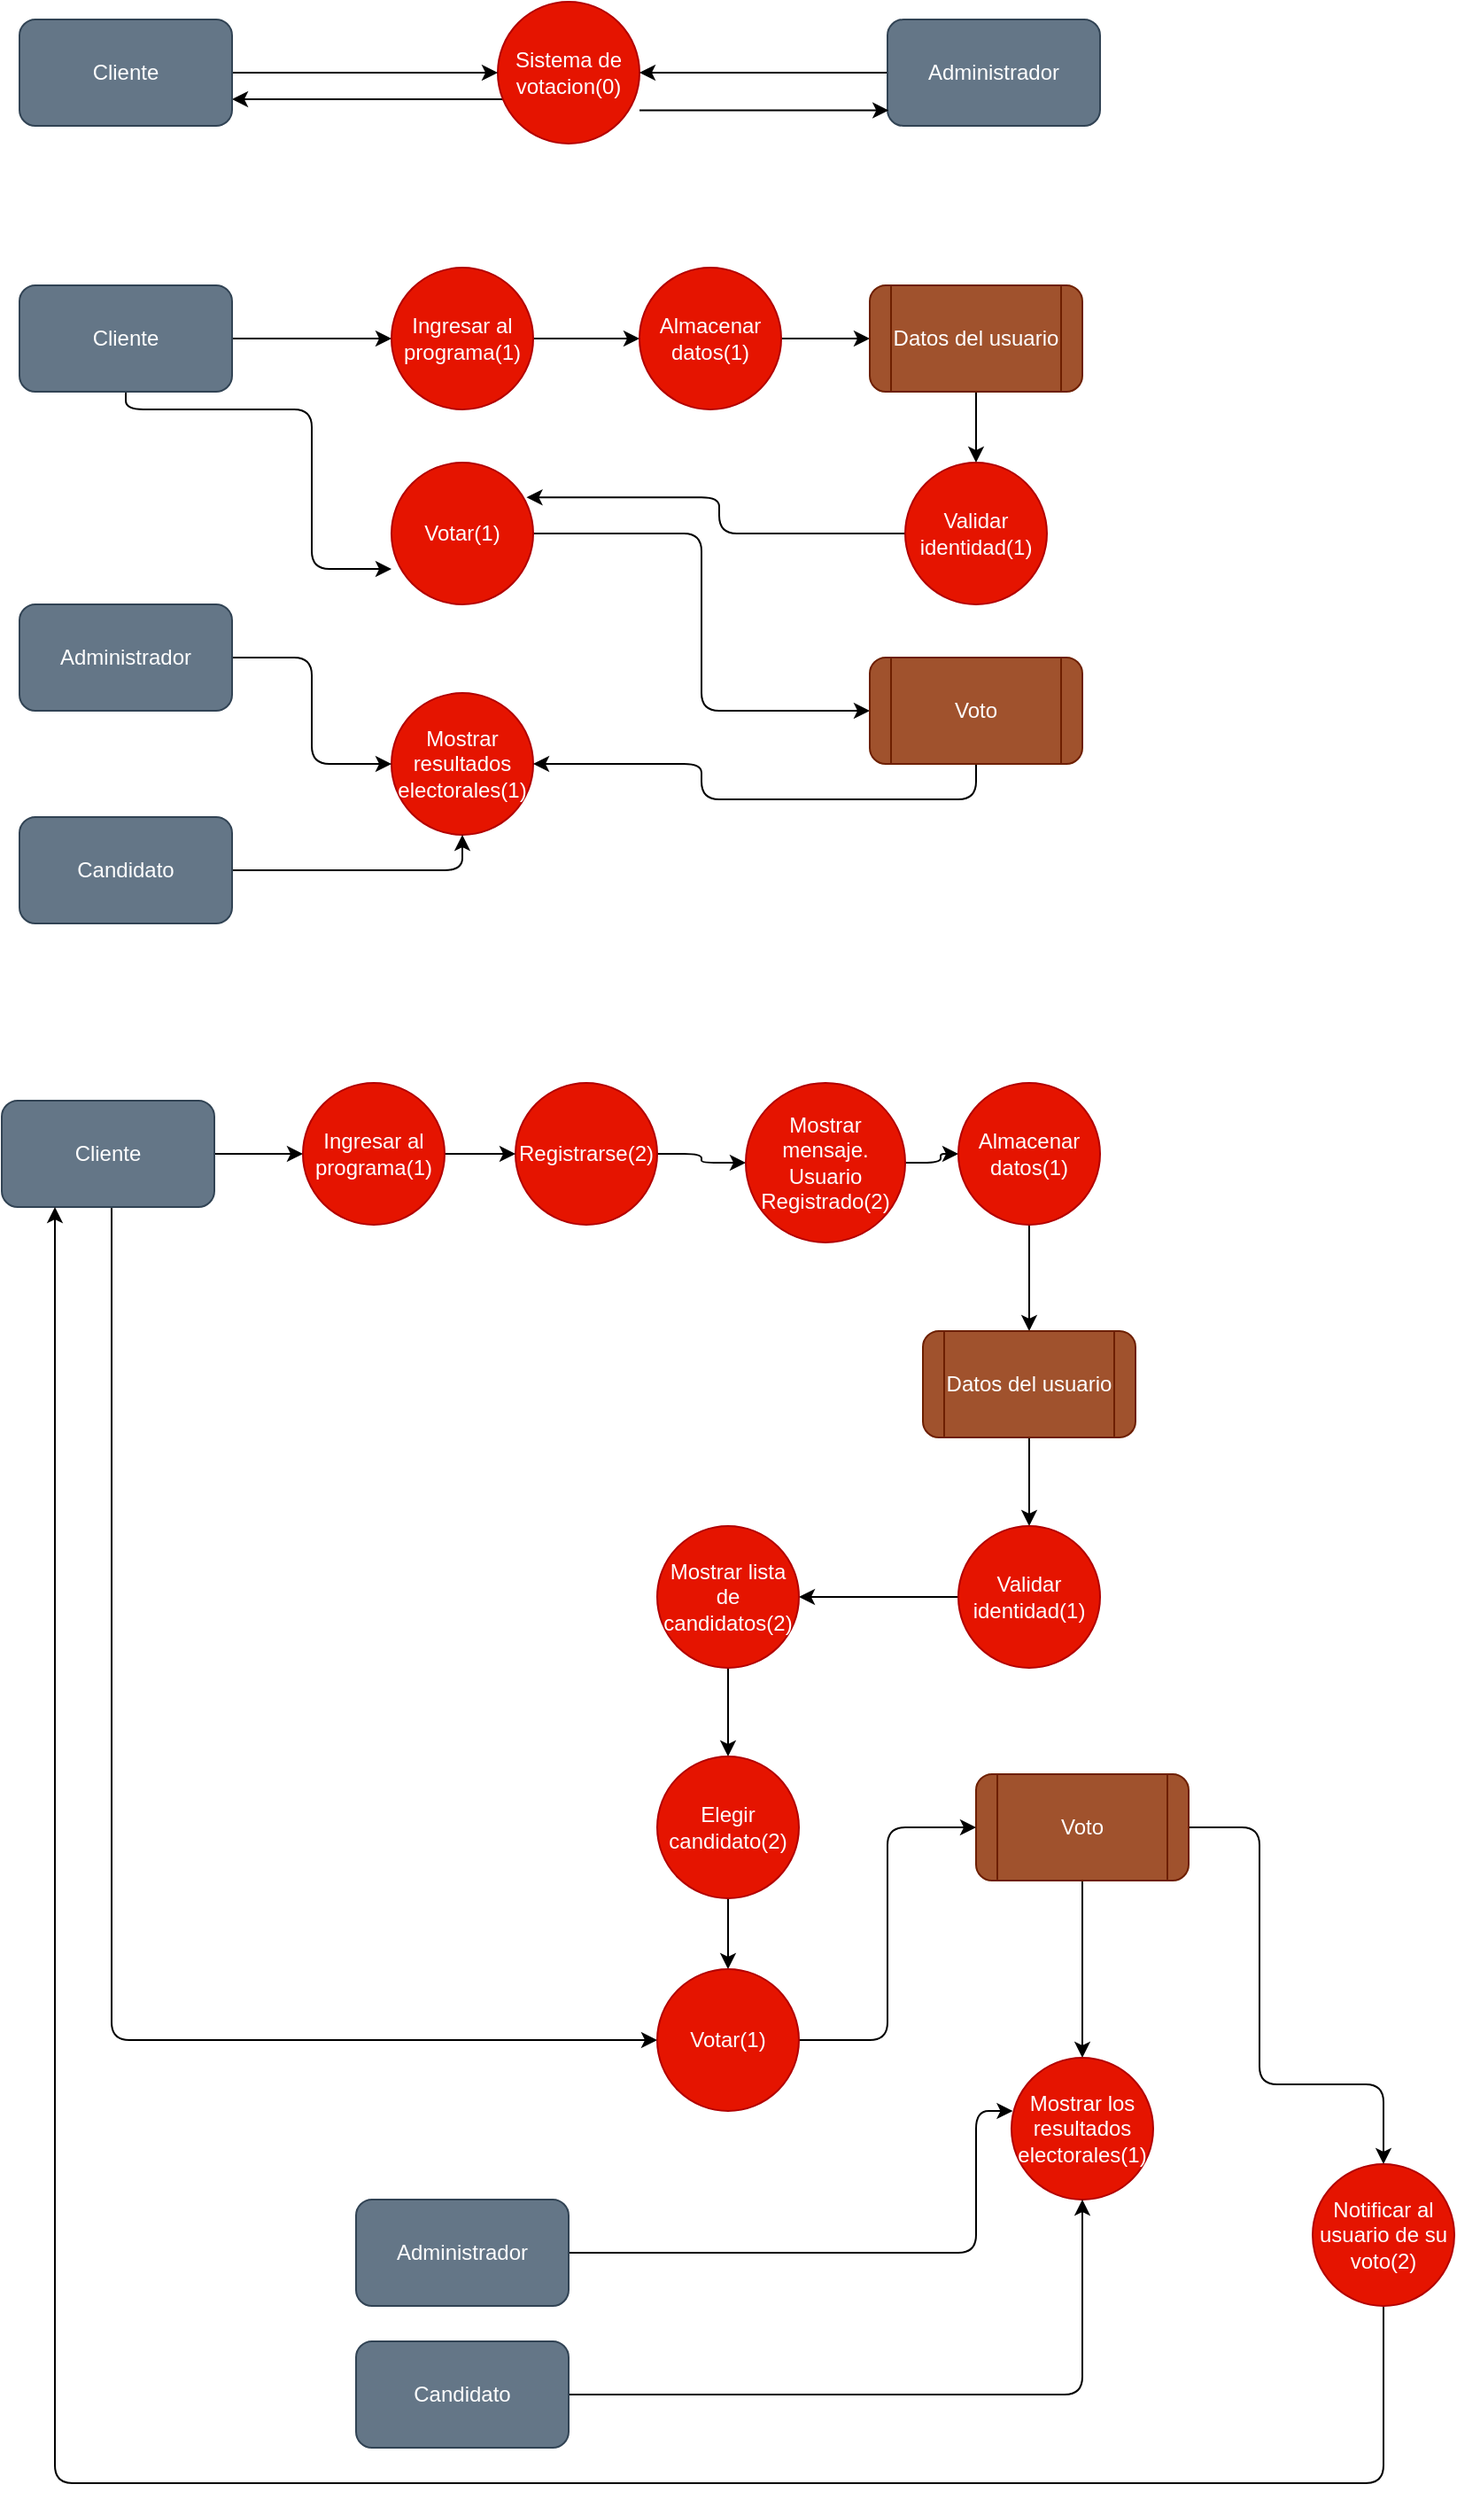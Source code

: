 <mxfile version="21.8.2" type="google">
  <diagram name="Página-1" id="KD7ijjoX95nxH7hXnZpf">
    <mxGraphModel dx="1674" dy="828" grid="1" gridSize="10" guides="1" tooltips="1" connect="1" arrows="1" fold="1" page="1" pageScale="1" pageWidth="827" pageHeight="1169" math="0" shadow="0">
      <root>
        <mxCell id="0" />
        <mxCell id="1" parent="0" />
        <mxCell id="LTpd0VPdu-Mf3MZ7SxXL-43" style="edgeStyle=orthogonalEdgeStyle;rounded=1;orthogonalLoop=1;jettySize=auto;html=1;exitX=0;exitY=1;exitDx=0;exitDy=0;entryX=1;entryY=0.75;entryDx=0;entryDy=0;" parent="1" source="LTpd0VPdu-Mf3MZ7SxXL-1" target="LTpd0VPdu-Mf3MZ7SxXL-3" edge="1">
          <mxGeometry relative="1" as="geometry">
            <Array as="points">
              <mxPoint x="332" y="335" />
            </Array>
          </mxGeometry>
        </mxCell>
        <mxCell id="LTpd0VPdu-Mf3MZ7SxXL-1" value="Sistema de votacion(0)" style="ellipse;whiteSpace=wrap;html=1;aspect=fixed;rounded=1;fillColor=#e51400;fontColor=#ffffff;strokeColor=#B20000;" parent="1" vertex="1">
          <mxGeometry x="320" y="280" width="80" height="80" as="geometry" />
        </mxCell>
        <mxCell id="LTpd0VPdu-Mf3MZ7SxXL-5" value="" style="edgeStyle=orthogonalEdgeStyle;rounded=1;orthogonalLoop=1;jettySize=auto;html=1;" parent="1" source="LTpd0VPdu-Mf3MZ7SxXL-3" target="LTpd0VPdu-Mf3MZ7SxXL-1" edge="1">
          <mxGeometry relative="1" as="geometry" />
        </mxCell>
        <mxCell id="LTpd0VPdu-Mf3MZ7SxXL-3" value="Cliente" style="rounded=1;whiteSpace=wrap;html=1;fillColor=#647687;strokeColor=#314354;fontColor=#ffffff;" parent="1" vertex="1">
          <mxGeometry x="50" y="290" width="120" height="60" as="geometry" />
        </mxCell>
        <mxCell id="LTpd0VPdu-Mf3MZ7SxXL-6" style="edgeStyle=orthogonalEdgeStyle;rounded=1;orthogonalLoop=1;jettySize=auto;html=1;" parent="1" source="LTpd0VPdu-Mf3MZ7SxXL-4" target="LTpd0VPdu-Mf3MZ7SxXL-1" edge="1">
          <mxGeometry relative="1" as="geometry" />
        </mxCell>
        <mxCell id="LTpd0VPdu-Mf3MZ7SxXL-4" value="Administrador" style="rounded=1;whiteSpace=wrap;html=1;fillColor=#647687;fontColor=#ffffff;strokeColor=#314354;" parent="1" vertex="1">
          <mxGeometry x="540" y="290" width="120" height="60" as="geometry" />
        </mxCell>
        <mxCell id="LTpd0VPdu-Mf3MZ7SxXL-48" value="" style="edgeStyle=orthogonalEdgeStyle;rounded=1;orthogonalLoop=1;jettySize=auto;html=1;" parent="1" source="LTpd0VPdu-Mf3MZ7SxXL-39" target="LTpd0VPdu-Mf3MZ7SxXL-40" edge="1">
          <mxGeometry relative="1" as="geometry" />
        </mxCell>
        <mxCell id="LTpd0VPdu-Mf3MZ7SxXL-60" style="edgeStyle=orthogonalEdgeStyle;rounded=1;orthogonalLoop=1;jettySize=auto;html=1;entryX=0;entryY=0.75;entryDx=0;entryDy=0;entryPerimeter=0;" parent="1" source="LTpd0VPdu-Mf3MZ7SxXL-39" target="LTpd0VPdu-Mf3MZ7SxXL-41" edge="1">
          <mxGeometry relative="1" as="geometry">
            <Array as="points">
              <mxPoint x="110" y="510" />
              <mxPoint x="215" y="510" />
              <mxPoint x="215" y="600" />
            </Array>
          </mxGeometry>
        </mxCell>
        <mxCell id="LTpd0VPdu-Mf3MZ7SxXL-39" value="Cliente" style="rounded=1;whiteSpace=wrap;html=1;fillColor=#647687;strokeColor=#314354;fontColor=#ffffff;" parent="1" vertex="1">
          <mxGeometry x="50" y="440" width="120" height="60" as="geometry" />
        </mxCell>
        <mxCell id="LTpd0VPdu-Mf3MZ7SxXL-53" value="" style="edgeStyle=orthogonalEdgeStyle;rounded=1;orthogonalLoop=1;jettySize=auto;html=1;" parent="1" source="LTpd0VPdu-Mf3MZ7SxXL-40" target="LTpd0VPdu-Mf3MZ7SxXL-51" edge="1">
          <mxGeometry relative="1" as="geometry" />
        </mxCell>
        <mxCell id="LTpd0VPdu-Mf3MZ7SxXL-40" value="Ingresar al programa(1)" style="ellipse;whiteSpace=wrap;html=1;aspect=fixed;rounded=1;fillColor=#e51400;fontColor=#ffffff;strokeColor=#B20000;" parent="1" vertex="1">
          <mxGeometry x="260" y="430" width="80" height="80" as="geometry" />
        </mxCell>
        <mxCell id="LTpd0VPdu-Mf3MZ7SxXL-61" style="edgeStyle=orthogonalEdgeStyle;rounded=1;orthogonalLoop=1;jettySize=auto;html=1;entryX=0;entryY=0.5;entryDx=0;entryDy=0;" parent="1" source="LTpd0VPdu-Mf3MZ7SxXL-41" target="LTpd0VPdu-Mf3MZ7SxXL-57" edge="1">
          <mxGeometry relative="1" as="geometry" />
        </mxCell>
        <mxCell id="LTpd0VPdu-Mf3MZ7SxXL-41" value="Votar(1)" style="ellipse;whiteSpace=wrap;html=1;aspect=fixed;rounded=1;fillColor=#e51400;fontColor=#ffffff;strokeColor=#B20000;" parent="1" vertex="1">
          <mxGeometry x="260" y="540" width="80" height="80" as="geometry" />
        </mxCell>
        <mxCell id="LTpd0VPdu-Mf3MZ7SxXL-42" value="Mostrar resultados electorales(1)" style="ellipse;whiteSpace=wrap;html=1;aspect=fixed;rounded=1;fillColor=#e51400;fontColor=#ffffff;strokeColor=#B20000;" parent="1" vertex="1">
          <mxGeometry x="260" y="670" width="80" height="80" as="geometry" />
        </mxCell>
        <mxCell id="LTpd0VPdu-Mf3MZ7SxXL-47" value="" style="endArrow=classic;html=1;rounded=1;entryX=0.005;entryY=0.855;entryDx=0;entryDy=0;entryPerimeter=0;exitX=1;exitY=0.766;exitDx=0;exitDy=0;exitPerimeter=0;" parent="1" source="LTpd0VPdu-Mf3MZ7SxXL-1" target="LTpd0VPdu-Mf3MZ7SxXL-4" edge="1">
          <mxGeometry width="50" height="50" relative="1" as="geometry">
            <mxPoint x="410" y="340" as="sourcePoint" />
            <mxPoint x="480" y="330" as="targetPoint" />
          </mxGeometry>
        </mxCell>
        <mxCell id="LTpd0VPdu-Mf3MZ7SxXL-67" style="edgeStyle=orthogonalEdgeStyle;rounded=1;orthogonalLoop=1;jettySize=auto;html=1;" parent="1" source="LTpd0VPdu-Mf3MZ7SxXL-49" target="LTpd0VPdu-Mf3MZ7SxXL-42" edge="1">
          <mxGeometry relative="1" as="geometry" />
        </mxCell>
        <mxCell id="LTpd0VPdu-Mf3MZ7SxXL-49" value="Administrador" style="rounded=1;whiteSpace=wrap;html=1;fillColor=#647687;fontColor=#ffffff;strokeColor=#314354;" parent="1" vertex="1">
          <mxGeometry x="50" y="620" width="120" height="60" as="geometry" />
        </mxCell>
        <mxCell id="LTpd0VPdu-Mf3MZ7SxXL-54" value="" style="edgeStyle=orthogonalEdgeStyle;rounded=1;orthogonalLoop=1;jettySize=auto;html=1;" parent="1" source="LTpd0VPdu-Mf3MZ7SxXL-51" target="LTpd0VPdu-Mf3MZ7SxXL-52" edge="1">
          <mxGeometry relative="1" as="geometry" />
        </mxCell>
        <mxCell id="LTpd0VPdu-Mf3MZ7SxXL-51" value="Almacenar datos(1)" style="ellipse;whiteSpace=wrap;html=1;aspect=fixed;rounded=1;fillColor=#e51400;fontColor=#ffffff;strokeColor=#B20000;" parent="1" vertex="1">
          <mxGeometry x="400" y="430" width="80" height="80" as="geometry" />
        </mxCell>
        <mxCell id="LTpd0VPdu-Mf3MZ7SxXL-56" value="" style="edgeStyle=orthogonalEdgeStyle;rounded=1;orthogonalLoop=1;jettySize=auto;html=1;" parent="1" source="LTpd0VPdu-Mf3MZ7SxXL-52" target="LTpd0VPdu-Mf3MZ7SxXL-55" edge="1">
          <mxGeometry relative="1" as="geometry" />
        </mxCell>
        <mxCell id="LTpd0VPdu-Mf3MZ7SxXL-52" value="Datos del usuario" style="shape=process;whiteSpace=wrap;html=1;backgroundOutline=1;rounded=1;fillColor=#a0522d;fontColor=#ffffff;strokeColor=#6D1F00;" parent="1" vertex="1">
          <mxGeometry x="530" y="440" width="120" height="60" as="geometry" />
        </mxCell>
        <mxCell id="LTpd0VPdu-Mf3MZ7SxXL-64" style="edgeStyle=orthogonalEdgeStyle;rounded=1;orthogonalLoop=1;jettySize=auto;html=1;exitX=0;exitY=0.5;exitDx=0;exitDy=0;entryX=0.953;entryY=0.245;entryDx=0;entryDy=0;entryPerimeter=0;" parent="1" source="LTpd0VPdu-Mf3MZ7SxXL-55" target="LTpd0VPdu-Mf3MZ7SxXL-41" edge="1">
          <mxGeometry relative="1" as="geometry" />
        </mxCell>
        <mxCell id="LTpd0VPdu-Mf3MZ7SxXL-55" value="Validar identidad(1)" style="ellipse;whiteSpace=wrap;html=1;aspect=fixed;rounded=1;fillColor=#e51400;fontColor=#ffffff;strokeColor=#B20000;" parent="1" vertex="1">
          <mxGeometry x="550" y="540" width="80" height="80" as="geometry" />
        </mxCell>
        <mxCell id="LTpd0VPdu-Mf3MZ7SxXL-66" style="edgeStyle=orthogonalEdgeStyle;rounded=1;orthogonalLoop=1;jettySize=auto;html=1;exitX=0.5;exitY=1;exitDx=0;exitDy=0;entryX=1;entryY=0.5;entryDx=0;entryDy=0;" parent="1" source="LTpd0VPdu-Mf3MZ7SxXL-57" target="LTpd0VPdu-Mf3MZ7SxXL-42" edge="1">
          <mxGeometry relative="1" as="geometry" />
        </mxCell>
        <mxCell id="LTpd0VPdu-Mf3MZ7SxXL-57" value="Voto" style="shape=process;whiteSpace=wrap;html=1;backgroundOutline=1;rounded=1;fillColor=#a0522d;fontColor=#ffffff;strokeColor=#6D1F00;" parent="1" vertex="1">
          <mxGeometry x="530" y="650" width="120" height="60" as="geometry" />
        </mxCell>
        <mxCell id="LTpd0VPdu-Mf3MZ7SxXL-69" style="edgeStyle=orthogonalEdgeStyle;rounded=1;orthogonalLoop=1;jettySize=auto;html=1;entryX=0.5;entryY=1;entryDx=0;entryDy=0;" parent="1" source="LTpd0VPdu-Mf3MZ7SxXL-68" target="LTpd0VPdu-Mf3MZ7SxXL-42" edge="1">
          <mxGeometry relative="1" as="geometry" />
        </mxCell>
        <mxCell id="LTpd0VPdu-Mf3MZ7SxXL-68" value="Candidato" style="rounded=1;whiteSpace=wrap;html=1;fillColor=#647687;fontColor=#ffffff;strokeColor=#314354;" parent="1" vertex="1">
          <mxGeometry x="50" y="740" width="120" height="60" as="geometry" />
        </mxCell>
        <mxCell id="LTpd0VPdu-Mf3MZ7SxXL-73" value="" style="edgeStyle=orthogonalEdgeStyle;rounded=1;orthogonalLoop=1;jettySize=auto;html=1;" parent="1" source="LTpd0VPdu-Mf3MZ7SxXL-70" target="LTpd0VPdu-Mf3MZ7SxXL-72" edge="1">
          <mxGeometry relative="1" as="geometry" />
        </mxCell>
        <mxCell id="LTpd0VPdu-Mf3MZ7SxXL-97" style="edgeStyle=orthogonalEdgeStyle;rounded=1;orthogonalLoop=1;jettySize=auto;html=1;entryX=0.5;entryY=1;entryDx=0;entryDy=0;exitX=0.4;exitY=1.054;exitDx=0;exitDy=0;exitPerimeter=0;" parent="1" target="LTpd0VPdu-Mf3MZ7SxXL-93" edge="1">
          <mxGeometry relative="1" as="geometry">
            <mxPoint x="100.0" y="953.24" as="sourcePoint" />
            <mxPoint x="312" y="1470" as="targetPoint" />
            <Array as="points">
              <mxPoint x="102" y="953" />
              <mxPoint x="102" y="1430" />
            </Array>
          </mxGeometry>
        </mxCell>
        <mxCell id="LTpd0VPdu-Mf3MZ7SxXL-70" value="Cliente" style="rounded=1;whiteSpace=wrap;html=1;fillColor=#647687;strokeColor=#314354;fontColor=#ffffff;" parent="1" vertex="1">
          <mxGeometry x="40" y="900" width="120" height="60" as="geometry" />
        </mxCell>
        <mxCell id="LTpd0VPdu-Mf3MZ7SxXL-77" value="" style="edgeStyle=orthogonalEdgeStyle;rounded=1;orthogonalLoop=1;jettySize=auto;html=1;" parent="1" source="LTpd0VPdu-Mf3MZ7SxXL-71" target="LTpd0VPdu-Mf3MZ7SxXL-75" edge="1">
          <mxGeometry relative="1" as="geometry" />
        </mxCell>
        <mxCell id="LTpd0VPdu-Mf3MZ7SxXL-71" value="Registrarse(2)" style="ellipse;whiteSpace=wrap;html=1;aspect=fixed;rounded=1;fillColor=#e51400;fontColor=#ffffff;strokeColor=#B20000;" parent="1" vertex="1">
          <mxGeometry x="330" y="890" width="80" height="80" as="geometry" />
        </mxCell>
        <mxCell id="LTpd0VPdu-Mf3MZ7SxXL-74" value="" style="edgeStyle=orthogonalEdgeStyle;rounded=1;orthogonalLoop=1;jettySize=auto;html=1;" parent="1" source="LTpd0VPdu-Mf3MZ7SxXL-72" target="LTpd0VPdu-Mf3MZ7SxXL-71" edge="1">
          <mxGeometry relative="1" as="geometry" />
        </mxCell>
        <mxCell id="LTpd0VPdu-Mf3MZ7SxXL-72" value="Ingresar al programa(1)" style="ellipse;whiteSpace=wrap;html=1;aspect=fixed;rounded=1;fillColor=#e51400;fontColor=#ffffff;strokeColor=#B20000;" parent="1" vertex="1">
          <mxGeometry x="210" y="890" width="80" height="80" as="geometry" />
        </mxCell>
        <mxCell id="LTpd0VPdu-Mf3MZ7SxXL-79" value="" style="edgeStyle=orthogonalEdgeStyle;rounded=1;orthogonalLoop=1;jettySize=auto;html=1;" parent="1" source="LTpd0VPdu-Mf3MZ7SxXL-75" target="LTpd0VPdu-Mf3MZ7SxXL-78" edge="1">
          <mxGeometry relative="1" as="geometry" />
        </mxCell>
        <mxCell id="LTpd0VPdu-Mf3MZ7SxXL-75" value="Mostrar mensaje. Usuario Registrado(2)" style="ellipse;whiteSpace=wrap;html=1;aspect=fixed;rounded=1;fillColor=#e51400;fontColor=#ffffff;strokeColor=#B20000;" parent="1" vertex="1">
          <mxGeometry x="460" y="890" width="90" height="90" as="geometry" />
        </mxCell>
        <mxCell id="LTpd0VPdu-Mf3MZ7SxXL-81" value="" style="edgeStyle=orthogonalEdgeStyle;rounded=1;orthogonalLoop=1;jettySize=auto;html=1;" parent="1" source="LTpd0VPdu-Mf3MZ7SxXL-78" target="LTpd0VPdu-Mf3MZ7SxXL-80" edge="1">
          <mxGeometry relative="1" as="geometry" />
        </mxCell>
        <mxCell id="LTpd0VPdu-Mf3MZ7SxXL-78" value="Almacenar datos(1)" style="ellipse;whiteSpace=wrap;html=1;aspect=fixed;rounded=1;fillColor=#e51400;fontColor=#ffffff;strokeColor=#B20000;" parent="1" vertex="1">
          <mxGeometry x="580" y="890" width="80" height="80" as="geometry" />
        </mxCell>
        <mxCell id="LTpd0VPdu-Mf3MZ7SxXL-83" value="" style="edgeStyle=orthogonalEdgeStyle;rounded=1;orthogonalLoop=1;jettySize=auto;html=1;" parent="1" source="LTpd0VPdu-Mf3MZ7SxXL-80" target="LTpd0VPdu-Mf3MZ7SxXL-82" edge="1">
          <mxGeometry relative="1" as="geometry" />
        </mxCell>
        <mxCell id="LTpd0VPdu-Mf3MZ7SxXL-80" value="Datos del usuario" style="shape=process;whiteSpace=wrap;html=1;backgroundOutline=1;rounded=1;fillColor=#a0522d;fontColor=#ffffff;strokeColor=#6D1F00;" parent="1" vertex="1">
          <mxGeometry x="560" y="1030" width="120" height="60" as="geometry" />
        </mxCell>
        <mxCell id="LTpd0VPdu-Mf3MZ7SxXL-85" value="" style="edgeStyle=orthogonalEdgeStyle;rounded=1;orthogonalLoop=1;jettySize=auto;html=1;" parent="1" source="LTpd0VPdu-Mf3MZ7SxXL-82" target="LTpd0VPdu-Mf3MZ7SxXL-84" edge="1">
          <mxGeometry relative="1" as="geometry" />
        </mxCell>
        <mxCell id="LTpd0VPdu-Mf3MZ7SxXL-82" value="Validar identidad(1)" style="ellipse;whiteSpace=wrap;html=1;aspect=fixed;rounded=1;fillColor=#e51400;fontColor=#ffffff;strokeColor=#B20000;direction=south;" parent="1" vertex="1">
          <mxGeometry x="580" y="1140" width="80" height="80" as="geometry" />
        </mxCell>
        <mxCell id="LTpd0VPdu-Mf3MZ7SxXL-94" value="" style="edgeStyle=orthogonalEdgeStyle;rounded=1;orthogonalLoop=1;jettySize=auto;html=1;" parent="1" source="LTpd0VPdu-Mf3MZ7SxXL-84" target="LTpd0VPdu-Mf3MZ7SxXL-92" edge="1">
          <mxGeometry relative="1" as="geometry" />
        </mxCell>
        <mxCell id="LTpd0VPdu-Mf3MZ7SxXL-84" value="Mostrar lista de candidatos(2)" style="ellipse;whiteSpace=wrap;html=1;aspect=fixed;rounded=1;fillColor=#e51400;fontColor=#ffffff;strokeColor=#B20000;direction=south;" parent="1" vertex="1">
          <mxGeometry x="410" y="1140" width="80" height="80" as="geometry" />
        </mxCell>
        <mxCell id="LTpd0VPdu-Mf3MZ7SxXL-91" value="" style="edgeStyle=orthogonalEdgeStyle;rounded=1;orthogonalLoop=1;jettySize=auto;html=1;" parent="1" source="LTpd0VPdu-Mf3MZ7SxXL-88" target="LTpd0VPdu-Mf3MZ7SxXL-90" edge="1">
          <mxGeometry relative="1" as="geometry" />
        </mxCell>
        <mxCell id="LTpd0VPdu-Mf3MZ7SxXL-103" style="edgeStyle=orthogonalEdgeStyle;rounded=1;orthogonalLoop=1;jettySize=auto;html=1;exitX=1;exitY=0.75;exitDx=0;exitDy=0;entryX=0.5;entryY=0;entryDx=0;entryDy=0;" parent="1" source="LTpd0VPdu-Mf3MZ7SxXL-88" target="LTpd0VPdu-Mf3MZ7SxXL-102" edge="1">
          <mxGeometry relative="1" as="geometry">
            <Array as="points">
              <mxPoint x="680" y="1325" />
              <mxPoint x="680" y="1310" />
              <mxPoint x="750" y="1310" />
              <mxPoint x="750" y="1455" />
              <mxPoint x="820" y="1455" />
            </Array>
          </mxGeometry>
        </mxCell>
        <mxCell id="LTpd0VPdu-Mf3MZ7SxXL-88" value="Voto" style="shape=process;whiteSpace=wrap;html=1;backgroundOutline=1;rounded=1;fillColor=#a0522d;fontColor=#ffffff;strokeColor=#6D1F00;" parent="1" vertex="1">
          <mxGeometry x="590" y="1280" width="120" height="60" as="geometry" />
        </mxCell>
        <mxCell id="LTpd0VPdu-Mf3MZ7SxXL-90" value="Mostrar los resultados electorales(1)" style="ellipse;whiteSpace=wrap;html=1;aspect=fixed;rounded=1;fillColor=#e51400;fontColor=#ffffff;strokeColor=#B20000;direction=south;" parent="1" vertex="1">
          <mxGeometry x="610" y="1440" width="80" height="80" as="geometry" />
        </mxCell>
        <mxCell id="LTpd0VPdu-Mf3MZ7SxXL-95" value="" style="edgeStyle=orthogonalEdgeStyle;rounded=1;orthogonalLoop=1;jettySize=auto;html=1;" parent="1" source="LTpd0VPdu-Mf3MZ7SxXL-92" target="LTpd0VPdu-Mf3MZ7SxXL-93" edge="1">
          <mxGeometry relative="1" as="geometry" />
        </mxCell>
        <mxCell id="LTpd0VPdu-Mf3MZ7SxXL-92" value="Elegir candidato(2)" style="ellipse;whiteSpace=wrap;html=1;aspect=fixed;rounded=1;fillColor=#e51400;fontColor=#ffffff;strokeColor=#B20000;" parent="1" vertex="1">
          <mxGeometry x="410" y="1270" width="80" height="80" as="geometry" />
        </mxCell>
        <mxCell id="LTpd0VPdu-Mf3MZ7SxXL-96" style="edgeStyle=orthogonalEdgeStyle;rounded=1;orthogonalLoop=1;jettySize=auto;html=1;entryX=0;entryY=0.5;entryDx=0;entryDy=0;" parent="1" source="LTpd0VPdu-Mf3MZ7SxXL-93" target="LTpd0VPdu-Mf3MZ7SxXL-88" edge="1">
          <mxGeometry relative="1" as="geometry" />
        </mxCell>
        <mxCell id="LTpd0VPdu-Mf3MZ7SxXL-93" value="Votar(1)" style="ellipse;whiteSpace=wrap;html=1;aspect=fixed;rounded=1;fillColor=#e51400;fontColor=#ffffff;strokeColor=#B20000;direction=south;" parent="1" vertex="1">
          <mxGeometry x="410" y="1390" width="80" height="80" as="geometry" />
        </mxCell>
        <mxCell id="LTpd0VPdu-Mf3MZ7SxXL-100" style="edgeStyle=orthogonalEdgeStyle;rounded=1;orthogonalLoop=1;jettySize=auto;html=1;entryX=1;entryY=0.5;entryDx=0;entryDy=0;" parent="1" source="LTpd0VPdu-Mf3MZ7SxXL-98" target="LTpd0VPdu-Mf3MZ7SxXL-90" edge="1">
          <mxGeometry relative="1" as="geometry" />
        </mxCell>
        <mxCell id="LTpd0VPdu-Mf3MZ7SxXL-98" value="Candidato" style="rounded=1;whiteSpace=wrap;html=1;fillColor=#647687;fontColor=#ffffff;strokeColor=#314354;" parent="1" vertex="1">
          <mxGeometry x="240" y="1600" width="120" height="60" as="geometry" />
        </mxCell>
        <mxCell id="LTpd0VPdu-Mf3MZ7SxXL-101" style="edgeStyle=orthogonalEdgeStyle;rounded=1;orthogonalLoop=1;jettySize=auto;html=1;entryX=0.375;entryY=0.991;entryDx=0;entryDy=0;entryPerimeter=0;" parent="1" source="LTpd0VPdu-Mf3MZ7SxXL-99" target="LTpd0VPdu-Mf3MZ7SxXL-90" edge="1">
          <mxGeometry relative="1" as="geometry">
            <Array as="points">
              <mxPoint x="590" y="1550" />
              <mxPoint x="590" y="1470" />
            </Array>
          </mxGeometry>
        </mxCell>
        <mxCell id="LTpd0VPdu-Mf3MZ7SxXL-99" value="Administrador" style="rounded=1;whiteSpace=wrap;html=1;fillColor=#647687;fontColor=#ffffff;strokeColor=#314354;" parent="1" vertex="1">
          <mxGeometry x="240" y="1520" width="120" height="60" as="geometry" />
        </mxCell>
        <mxCell id="LTpd0VPdu-Mf3MZ7SxXL-104" style="edgeStyle=orthogonalEdgeStyle;rounded=1;orthogonalLoop=1;jettySize=auto;html=1;entryX=0.25;entryY=1;entryDx=0;entryDy=0;" parent="1" source="LTpd0VPdu-Mf3MZ7SxXL-102" target="LTpd0VPdu-Mf3MZ7SxXL-70" edge="1">
          <mxGeometry relative="1" as="geometry">
            <Array as="points">
              <mxPoint x="820" y="1680" />
              <mxPoint x="70" y="1680" />
            </Array>
          </mxGeometry>
        </mxCell>
        <mxCell id="LTpd0VPdu-Mf3MZ7SxXL-102" value="Notificar al usuario de su voto(2)" style="ellipse;whiteSpace=wrap;html=1;aspect=fixed;rounded=1;fillColor=#e51400;fontColor=#ffffff;strokeColor=#B20000;" parent="1" vertex="1">
          <mxGeometry x="780" y="1500" width="80" height="80" as="geometry" />
        </mxCell>
      </root>
    </mxGraphModel>
  </diagram>
</mxfile>
